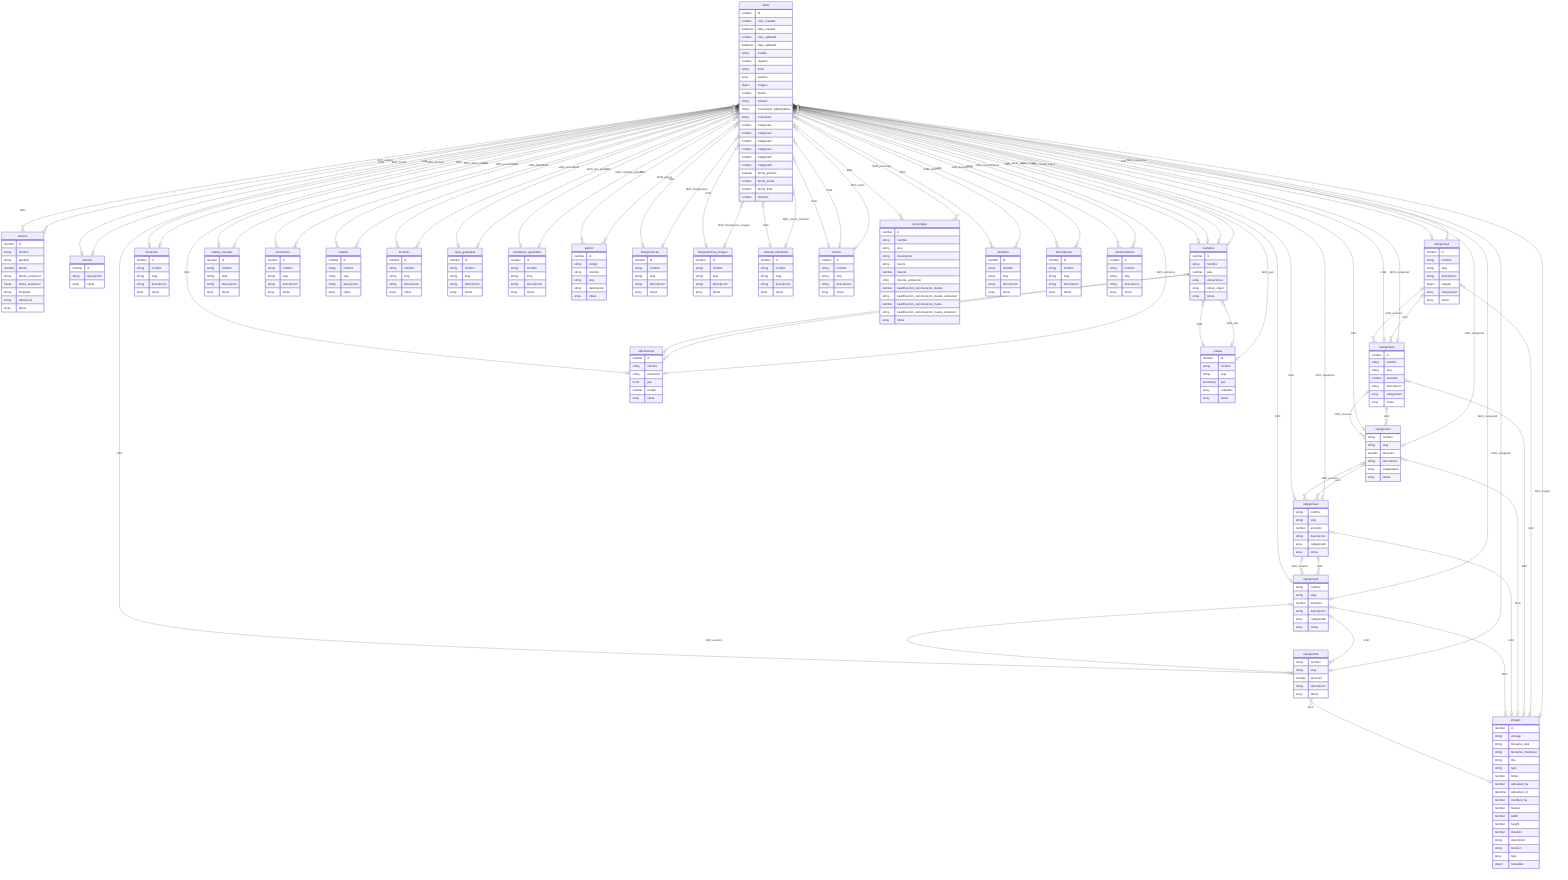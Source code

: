 erDiagram
    obras {
      number id
      number user_created
      datetime date_created
      number user_updated
      datetime date_updated
      string estado
      number registro
      string titulo
      array autores
      object imagen
      number fuente
      string sintesis
      string comentario_bibliografico
      string iconotexto
      number categoria1
      number categoria2
      number categoria3
      number categoria4
      number categoria5
      number categoria6
      boolean fecha_periodo
      number fecha_inicial
      number fecha_final
      number donante
    }

    autores {
      number id
      string nombre
      string apellido
      number desde
      string desde_anotacion
      hasta hasta_anotacion
      string biografia
      string referencia
      array obras
    }

    imagen {
      number id
      string storage
      string filename_disk
      string filename_download
      string title
      string type
      number folder
      number uploaded_by
      datetime uploaded_on
      number modified_by
      number filesize
      number width
      number height
      number duration
      string description
      string location
      array tags
      object metadata
    }

    fuentes {
      number id
      string descripcion
      array obras
    }

    categorias1 {
      number id
      string nombre
      string slug
      string descripcion
      object imagen
      array categorias2
      array obras
    }

    categorias2 {
      number id
      string nombre
      string slug
      number ancestro
      string descripcion
      array categorias3
      array obras
    }

    categorias3 {
      string nombre
      string slug
      number ancestro
      string descripcion
      array categorias4
      array obras
    }

    categorias4 {
      string nombre
      string slug
      number ancestro
      string descripcion
      array categorias5
      array obras
    }

    categorias5 {
      string nombre
      string slug
      number ancestro
      string descripcion
      array categorias6
      array obras
    }

    categorias6 {
      string nombre
      string slug
      number ancestro
      string descripcion
      array obras
    }

    donantes {
      number id
      string nombre
      string slug
      string descripcion
      array obras
    }

    ciudades {
      number id
      string nombre
      number pais
      array ubicaciones
      array obras_origen
      array obras
    }

    ubicaciones {
      number id
      string nombre
      string anotacion
      Point geo
      number ciudad
      array obras
    }

    relatos_visuales {
      number id
      string nombre
      string slug
      string descripcion
      array obras
    }

    escenarios {
      number id
      string nombre
      string slug
      string descripcion
      array obras
    }

    objetos {
      number id
      string nombre
      string slug
      string descripcion
      array obras
    }

    tecnicas {
      number id
      string nombre
      string slug
      string descripcion
      array obras
    }

    tipos_gestuales {
      number id
      string nombre
      string slug
      string descripcion
      array obras
    }

    complejos_gestuales {
      number id
      string nombre
      string slug
      string descripcion
      array obras
    }

    gestos {
      number id
      string codigo
      string nombre
      string slug
      string descripcion
      array obras
    }

    fisiognomicas {
      number id
      string nombre
      string slug
      string descripcion
      array obras
    }

    fisiognomicas_imagen {
      number id
      string nombre
      string slug
      string descripcion
      array obras
    }

    cartelas_filacterias {
      number id
      string nombre
      string slug
      string descripcion
      array obras
    }

    rostros {
      number id
      string nombre
      string slug
      string descripcion
      array obras
    }

    personajes {
      number id
      string nombre
      string slug
      string descripcion
      string fuente
      number muerte
      sring muerte_anotacion
      number beatificacion_canonizacion_desde
      string beatificacion_canonizacion_desde_anotacion
      number beatificacion_canonizacion_hasta
      string beatificacion_canonizacion_hasta_anotacion
      array obras
    }

    simbolos {
      number id
      string nombre
      string slug
      string descripcion
      array obras
    }

    descriptores {
      number id
      string nombre
      string slug
      string descripcion
      array obras
    }

    caracteristicas {
      number id
      string nombre
      string slug
      string descripcion
      array obras
    }

    paises {
      number id
      string nombre
      string slug
      Geometry geo
      array ciudades
      array obras
    }

    obras }o--o{ autores : M2M_autores
    obras }o--o| imagen : M2O_imagen
    obras }o--o| fuentes : M2O_fuente
    obras }o--o| categorias1 : M2O_categoria1
    obras }o--o| categorias2 : M2O_categoria2
    obras }o--o| categorias3 : M2O_categoria3
    obras }o--o| categorias4 : M2O_categoria4
    obras }o--o| categorias5 : M2O_categoria5
    obras }o--o| categorias6 : M2O_categoria6
    obras }o--o| donantes : M2O_donante
    obras }o--o| ciudades : M2O_ciudad_origen
    obras }o--o| ubicaciones : M2O_ubicacion
    obras }o--o| relatos_visuales : M2O_relato_visual
    obras }o--o{ escenarios : M2M_escenarios
    obras }o--o{ objetos : M2M_objetos
    obras }o--o{ tecnicas : M2M_tecnicas
    obras }o--o| tipos_gestuales : M2O_tipo_gestual
    obras }o--o| complejos_gestuales : M2O_complejo_gestual
    obras }o--o{ gestos : M2M_gestos
    obras }o--o| fisiognomicas : M2O_fisiognomica
    obras }o--o| fisiognomicas_imagen : M2O_fisiognomica_imagen
    obras }o--o| cartelas_filacterias : M2O_cartela_filacteria
    obras }o--o| rostros : M2O_rostro
    obras }o--o{ personajes : M2M_personaje
    obras }o--o{ simbolos : M2M_simbolos
    obras }o--o{ descriptores : M2M_descriptores
    obras }o--o{ caracteristicas : M2M_caracteristicas
    obras }o--o| ciudades : M2O_ciudad
    obras }o--o| paises : M2O_pais

    autores }o--o{ obras : M2M
    fuentes |o--o{ obras : O2M

    categorias1 |o--o{ obras : O2M
    categorias1 }o--o| imagen : M2O
    categorias1 |o--o{ categorias2 : O2M
    
    categorias2 |o--o{ obras : O2M
    categorias2 }o--o| imagen : M2O
    categorias2 }o--o| categorias1 : M2O_ancestro
    categorias2 |o--o{ categorias3 : O2M
    
    categorias3 |o--o{ obras : O2M
    categorias3 }o--o| imagen : M2O
    categorias3 }o--o| categorias2 : M2O_ancestro
    categorias3 |o--o{ categorias4 : O2M
    

    categorias4 }o--o| imagen : M2O
    categorias4 }o--o| categorias3 : M2O_ancestro
    categorias4 |o--o{ categorias5 : O2M
    categorias4 |o--o{ obras : O2M

    categorias5 }o--o| imagen : M2O
    categorias5 }o--o| categorias4 : M2O_ancestro
    categorias5 |o--o{ categorias6 : O2M
    categorias5 |o--o{ obras : O2M

    categorias6 }o--o| imagen : M2O
    categorias6 }o--o| categorias5 : M2O_ancestro
    categorias6 |o--o{ obras : O2M

    donantes |o--o{ obras : O2M

    ciudades }o--o| paises : M2O_pais
    ciudades |o--o{ ubicaciones : O2M
    ciudades |o--o{ obras : O2M_obras_origen
    ciudades |o--o{ obras : O2M

    ubicaciones }o--o| ciudades : M2O_ciudad
    ubicaciones |o--o{ obras : O2M

    relatos_visuales |o--o{ obras : O2M
    escenarios }o--o{ obras : M2M
    objetos }o--o{ obras : M2M
    tecnicas }o--o{ obras : M2M
    tipos_gestuales |o--o{ obras : O2M
    complejos_gestuales |o--o{ obras : O2M
    gestos }o--o{ obras : M2M
    fisiognomicas |o--o{ obras : O2M
    fisiognomicas_imagen |o--o{ obras : O2M
    cartelas_filacterias |o--o{ obras : O2M
    rostros |o--o{ obras : O2M
    personajes }o--o{ obras : M2M
    simbolos }o--o{ obras : M2M
    descriptores }o--o{ obras : M2M
    caracteristicas }o--o{ obras : M2M

    paises |o--o{ ciudades : O2M
    rostros |o--o{ obras : O2M